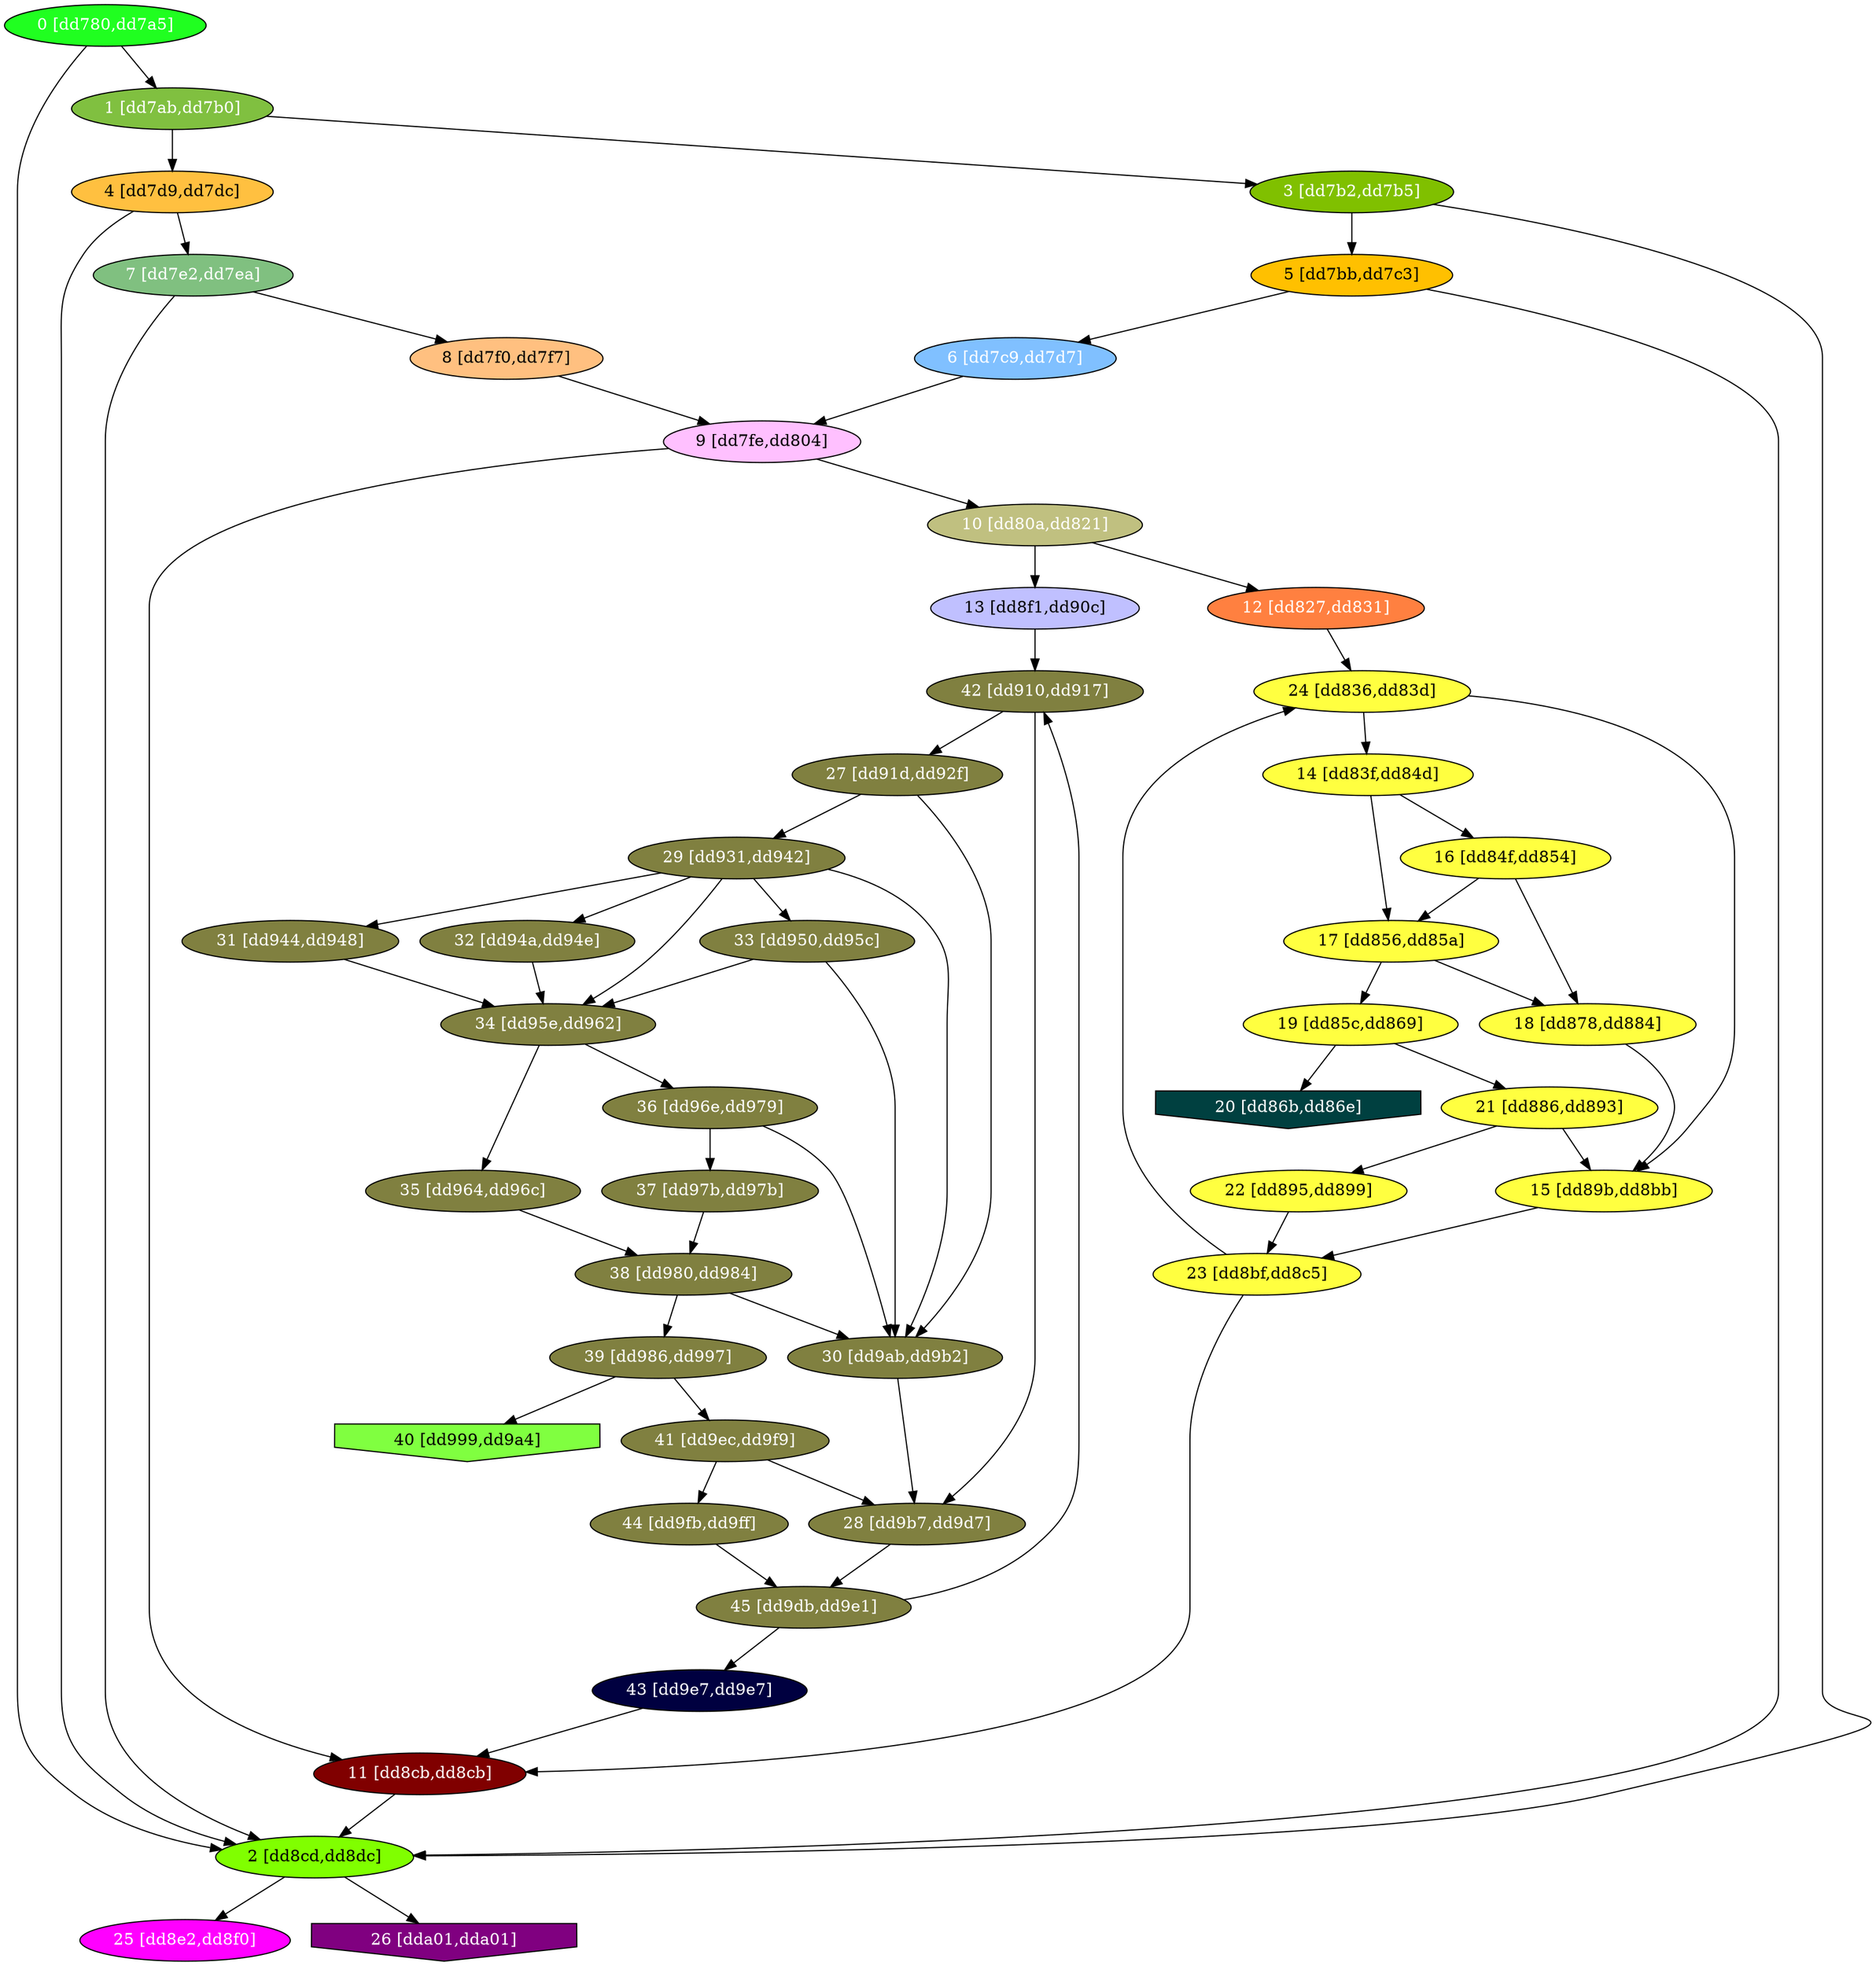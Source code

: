 diGraph libnss3{
	libnss3_0  [style=filled fillcolor="#20FF20" fontcolor="#ffffff" shape=oval label="0 [dd780,dd7a5]"]
	libnss3_1  [style=filled fillcolor="#80C040" fontcolor="#ffffff" shape=oval label="1 [dd7ab,dd7b0]"]
	libnss3_2  [style=filled fillcolor="#80FF00" fontcolor="#000000" shape=oval label="2 [dd8cd,dd8dc]"]
	libnss3_3  [style=filled fillcolor="#80C000" fontcolor="#ffffff" shape=oval label="3 [dd7b2,dd7b5]"]
	libnss3_4  [style=filled fillcolor="#FFC040" fontcolor="#000000" shape=oval label="4 [dd7d9,dd7dc]"]
	libnss3_5  [style=filled fillcolor="#FFC000" fontcolor="#000000" shape=oval label="5 [dd7bb,dd7c3]"]
	libnss3_6  [style=filled fillcolor="#80C0FF" fontcolor="#ffffff" shape=oval label="6 [dd7c9,dd7d7]"]
	libnss3_7  [style=filled fillcolor="#80C080" fontcolor="#ffffff" shape=oval label="7 [dd7e2,dd7ea]"]
	libnss3_8  [style=filled fillcolor="#FFC080" fontcolor="#000000" shape=oval label="8 [dd7f0,dd7f7]"]
	libnss3_9  [style=filled fillcolor="#FFC0FF" fontcolor="#000000" shape=oval label="9 [dd7fe,dd804]"]
	libnss3_a  [style=filled fillcolor="#C0C080" fontcolor="#ffffff" shape=oval label="10 [dd80a,dd821]"]
	libnss3_b  [style=filled fillcolor="#800000" fontcolor="#ffffff" shape=oval label="11 [dd8cb,dd8cb]"]
	libnss3_c  [style=filled fillcolor="#FF8040" fontcolor="#ffffff" shape=oval label="12 [dd827,dd831]"]
	libnss3_d  [style=filled fillcolor="#C0C0FF" fontcolor="#000000" shape=oval label="13 [dd8f1,dd90c]"]
	libnss3_e  [style=filled fillcolor="#FFFF40" fontcolor="#000000" shape=oval label="14 [dd83f,dd84d]"]
	libnss3_f  [style=filled fillcolor="#FFFF40" fontcolor="#000000" shape=oval label="15 [dd89b,dd8bb]"]
	libnss3_10  [style=filled fillcolor="#FFFF40" fontcolor="#000000" shape=oval label="16 [dd84f,dd854]"]
	libnss3_11  [style=filled fillcolor="#FFFF40" fontcolor="#000000" shape=oval label="17 [dd856,dd85a]"]
	libnss3_12  [style=filled fillcolor="#FFFF40" fontcolor="#000000" shape=oval label="18 [dd878,dd884]"]
	libnss3_13  [style=filled fillcolor="#FFFF40" fontcolor="#000000" shape=oval label="19 [dd85c,dd869]"]
	libnss3_14  [style=filled fillcolor="#004040" fontcolor="#ffffff" shape=invhouse label="20 [dd86b,dd86e]"]
	libnss3_15  [style=filled fillcolor="#FFFF40" fontcolor="#000000" shape=oval label="21 [dd886,dd893]"]
	libnss3_16  [style=filled fillcolor="#FFFF40" fontcolor="#000000" shape=oval label="22 [dd895,dd899]"]
	libnss3_17  [style=filled fillcolor="#FFFF40" fontcolor="#000000" shape=oval label="23 [dd8bf,dd8c5]"]
	libnss3_18  [style=filled fillcolor="#FFFF40" fontcolor="#000000" shape=oval label="24 [dd836,dd83d]"]
	libnss3_19  [style=filled fillcolor="#FF00FF" fontcolor="#ffffff" shape=oval label="25 [dd8e2,dd8f0]"]
	libnss3_1a  [style=filled fillcolor="#800080" fontcolor="#ffffff" shape=invhouse label="26 [dda01,dda01]"]
	libnss3_1b  [style=filled fillcolor="#808040" fontcolor="#ffffff" shape=oval label="27 [dd91d,dd92f]"]
	libnss3_1c  [style=filled fillcolor="#808040" fontcolor="#ffffff" shape=oval label="28 [dd9b7,dd9d7]"]
	libnss3_1d  [style=filled fillcolor="#808040" fontcolor="#ffffff" shape=oval label="29 [dd931,dd942]"]
	libnss3_1e  [style=filled fillcolor="#808040" fontcolor="#ffffff" shape=oval label="30 [dd9ab,dd9b2]"]
	libnss3_1f  [style=filled fillcolor="#808040" fontcolor="#ffffff" shape=oval label="31 [dd944,dd948]"]
	libnss3_20  [style=filled fillcolor="#808040" fontcolor="#ffffff" shape=oval label="32 [dd94a,dd94e]"]
	libnss3_21  [style=filled fillcolor="#808040" fontcolor="#ffffff" shape=oval label="33 [dd950,dd95c]"]
	libnss3_22  [style=filled fillcolor="#808040" fontcolor="#ffffff" shape=oval label="34 [dd95e,dd962]"]
	libnss3_23  [style=filled fillcolor="#808040" fontcolor="#ffffff" shape=oval label="35 [dd964,dd96c]"]
	libnss3_24  [style=filled fillcolor="#808040" fontcolor="#ffffff" shape=oval label="36 [dd96e,dd979]"]
	libnss3_25  [style=filled fillcolor="#808040" fontcolor="#ffffff" shape=oval label="37 [dd97b,dd97b]"]
	libnss3_26  [style=filled fillcolor="#808040" fontcolor="#ffffff" shape=oval label="38 [dd980,dd984]"]
	libnss3_27  [style=filled fillcolor="#808040" fontcolor="#ffffff" shape=oval label="39 [dd986,dd997]"]
	libnss3_28  [style=filled fillcolor="#80FF40" fontcolor="#000000" shape=invhouse label="40 [dd999,dd9a4]"]
	libnss3_29  [style=filled fillcolor="#808040" fontcolor="#ffffff" shape=oval label="41 [dd9ec,dd9f9]"]
	libnss3_2a  [style=filled fillcolor="#808040" fontcolor="#ffffff" shape=oval label="42 [dd910,dd917]"]
	libnss3_2b  [style=filled fillcolor="#000040" fontcolor="#ffffff" shape=oval label="43 [dd9e7,dd9e7]"]
	libnss3_2c  [style=filled fillcolor="#808040" fontcolor="#ffffff" shape=oval label="44 [dd9fb,dd9ff]"]
	libnss3_2d  [style=filled fillcolor="#808040" fontcolor="#ffffff" shape=oval label="45 [dd9db,dd9e1]"]

	libnss3_0 -> libnss3_1
	libnss3_0 -> libnss3_2
	libnss3_1 -> libnss3_3
	libnss3_1 -> libnss3_4
	libnss3_2 -> libnss3_19
	libnss3_2 -> libnss3_1a
	libnss3_3 -> libnss3_2
	libnss3_3 -> libnss3_5
	libnss3_4 -> libnss3_2
	libnss3_4 -> libnss3_7
	libnss3_5 -> libnss3_2
	libnss3_5 -> libnss3_6
	libnss3_6 -> libnss3_9
	libnss3_7 -> libnss3_2
	libnss3_7 -> libnss3_8
	libnss3_8 -> libnss3_9
	libnss3_9 -> libnss3_a
	libnss3_9 -> libnss3_b
	libnss3_a -> libnss3_c
	libnss3_a -> libnss3_d
	libnss3_b -> libnss3_2
	libnss3_c -> libnss3_18
	libnss3_d -> libnss3_2a
	libnss3_e -> libnss3_10
	libnss3_e -> libnss3_11
	libnss3_f -> libnss3_17
	libnss3_10 -> libnss3_11
	libnss3_10 -> libnss3_12
	libnss3_11 -> libnss3_12
	libnss3_11 -> libnss3_13
	libnss3_12 -> libnss3_f
	libnss3_13 -> libnss3_14
	libnss3_13 -> libnss3_15
	libnss3_15 -> libnss3_f
	libnss3_15 -> libnss3_16
	libnss3_16 -> libnss3_17
	libnss3_17 -> libnss3_b
	libnss3_17 -> libnss3_18
	libnss3_18 -> libnss3_e
	libnss3_18 -> libnss3_f
	libnss3_1b -> libnss3_1d
	libnss3_1b -> libnss3_1e
	libnss3_1c -> libnss3_2d
	libnss3_1d -> libnss3_1e
	libnss3_1d -> libnss3_1f
	libnss3_1d -> libnss3_20
	libnss3_1d -> libnss3_21
	libnss3_1d -> libnss3_22
	libnss3_1e -> libnss3_1c
	libnss3_1f -> libnss3_22
	libnss3_20 -> libnss3_22
	libnss3_21 -> libnss3_1e
	libnss3_21 -> libnss3_22
	libnss3_22 -> libnss3_23
	libnss3_22 -> libnss3_24
	libnss3_23 -> libnss3_26
	libnss3_24 -> libnss3_1e
	libnss3_24 -> libnss3_25
	libnss3_25 -> libnss3_26
	libnss3_26 -> libnss3_1e
	libnss3_26 -> libnss3_27
	libnss3_27 -> libnss3_28
	libnss3_27 -> libnss3_29
	libnss3_29 -> libnss3_1c
	libnss3_29 -> libnss3_2c
	libnss3_2a -> libnss3_1b
	libnss3_2a -> libnss3_1c
	libnss3_2b -> libnss3_b
	libnss3_2c -> libnss3_2d
	libnss3_2d -> libnss3_2a
	libnss3_2d -> libnss3_2b
}